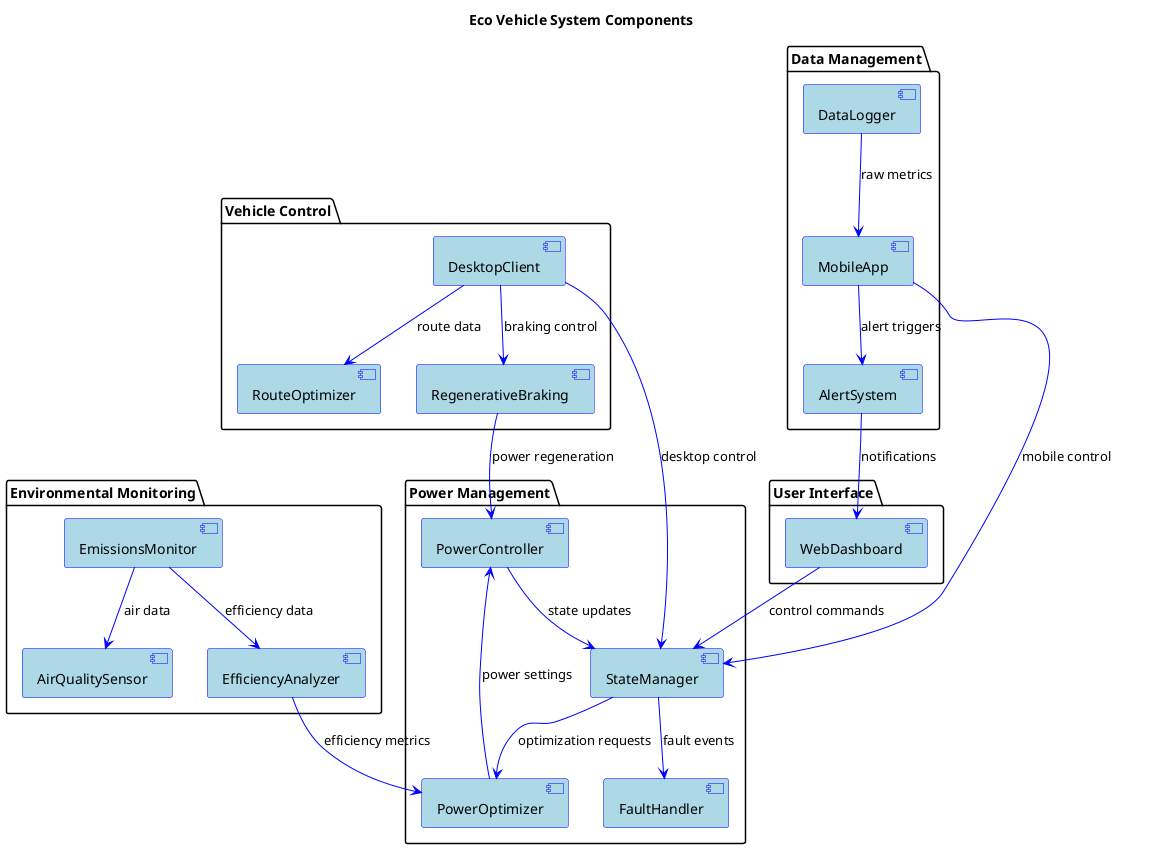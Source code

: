 @startuml System Components

skinparam component {
    BackgroundColor LightBlue
    BorderColor Blue
    ArrowColor Blue
    FontName Arial
}

title Eco Vehicle System Components

package "Power Management" {
    [PowerController] as PC
    [StateManager] as SM
    [PowerOptimizer] as PO
    [FaultHandler] as FH
}

package "Environmental Monitoring" {
    [EmissionsMonitor] as EM
    [AirQualitySensor] as AQ
    [EfficiencyAnalyzer] as EA
}

package "Vehicle Control" {
    [DriveController] as DC
    [RouteOptimizer] as RO
    [RegenerativeBraking] as RB
}

package "Data Management" {
    [DataLogger] as DL
    [MetricsAnalyzer] as MA
    [AlertSystem] as AS
}

package "User Interface" {
    [WebDashboard] as WD
    [MobileApp] as MA
    [DesktopClient] as DC
}

' Power Management relationships
PC --> SM : state updates
SM --> PO : optimization requests
SM --> FH : fault events
PO --> PC : power settings

' Environmental monitoring relationships
EM --> AQ : air data
EM --> EA : efficiency data
EA --> PO : efficiency metrics

' Vehicle control relationships
DC --> RO : route data
DC --> RB : braking control
RB --> PC : power regeneration

' Data management relationships
DL --> MA : raw metrics
MA --> AS : alert triggers
AS --> WD : notifications

' User interface relationships
WD --> SM : control commands
MA --> SM : mobile control
DC --> SM : desktop control

@enduml
